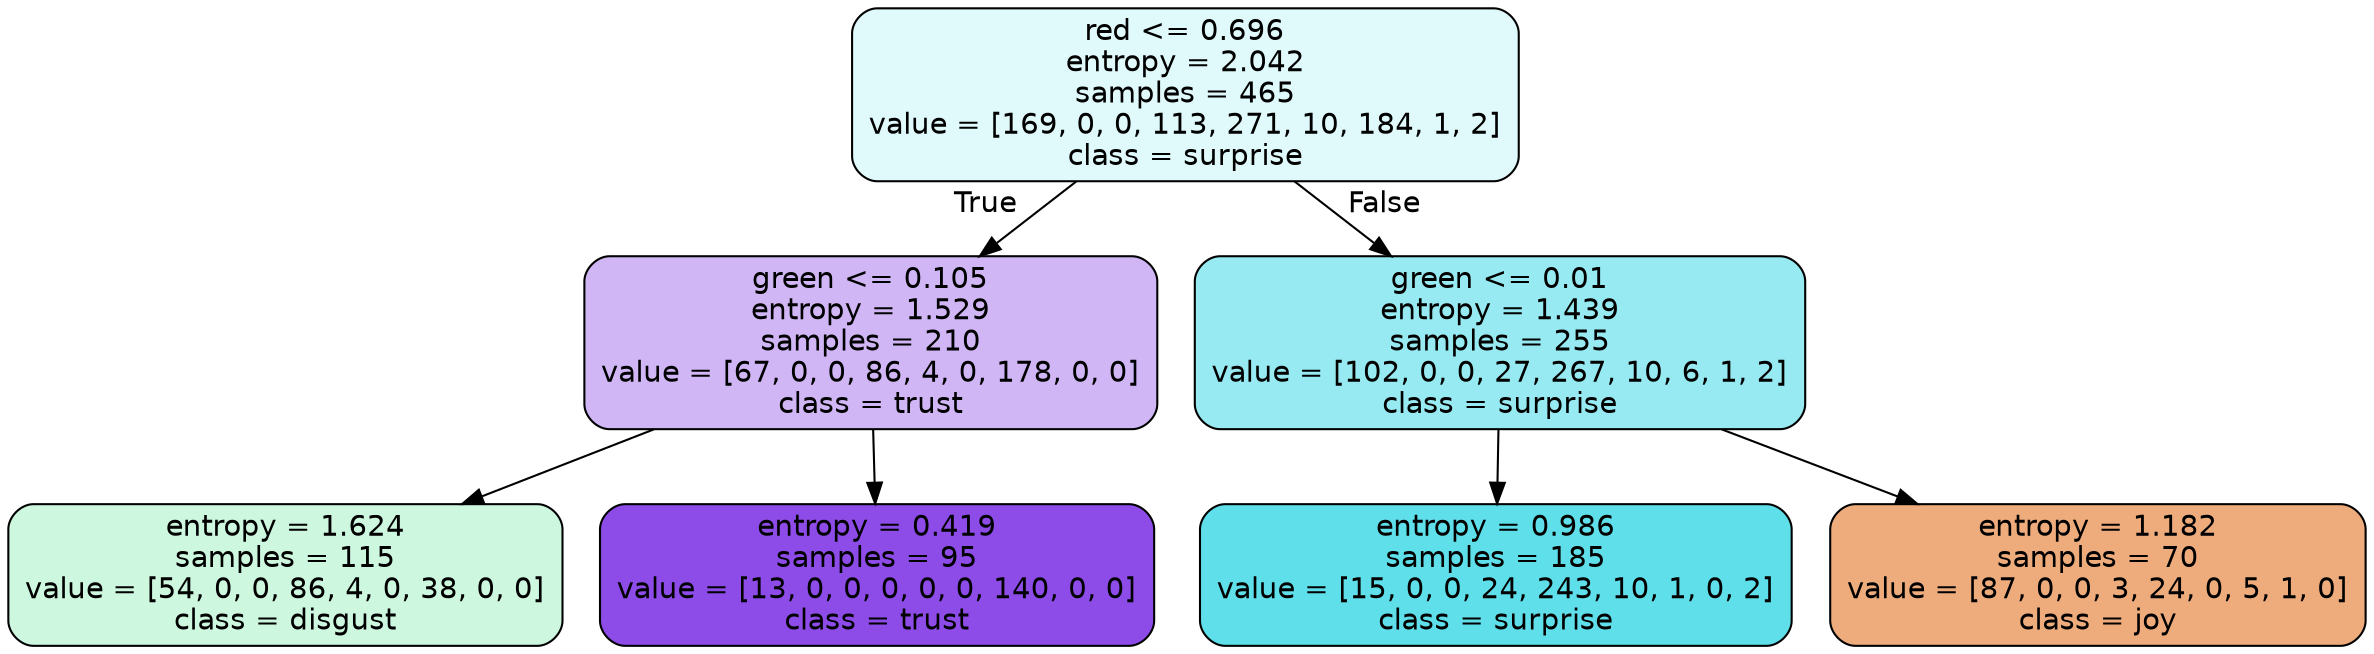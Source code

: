 digraph Tree {
node [shape=box, style="filled, rounded", color="black", fontname=helvetica] ;
edge [fontname=helvetica] ;
0 [label="red <= 0.696\nentropy = 2.042\nsamples = 465\nvalue = [169, 0, 0, 113, 271, 10, 184, 1, 2]\nclass = surprise", fillcolor="#39d7e527"] ;
1 [label="green <= 0.105\nentropy = 1.529\nsamples = 210\nvalue = [67, 0, 0, 86, 4, 0, 178, 0, 0]\nclass = trust", fillcolor="#8139e55e"] ;
0 -> 1 [labeldistance=2.5, labelangle=45, headlabel="True"] ;
2 [label="entropy = 1.624\nsamples = 115\nvalue = [54, 0, 0, 86, 4, 0, 38, 0, 0]\nclass = disgust", fillcolor="#39e58140"] ;
1 -> 2 ;
3 [label="entropy = 0.419\nsamples = 95\nvalue = [13, 0, 0, 0, 0, 0, 140, 0, 0]\nclass = trust", fillcolor="#8139e5e7"] ;
1 -> 3 ;
4 [label="green <= 0.01\nentropy = 1.439\nsamples = 255\nvalue = [102, 0, 0, 27, 267, 10, 6, 1, 2]\nclass = surprise", fillcolor="#39d7e586"] ;
0 -> 4 [labeldistance=2.5, labelangle=-45, headlabel="False"] ;
5 [label="entropy = 0.986\nsamples = 185\nvalue = [15, 0, 0, 24, 243, 10, 1, 0, 2]\nclass = surprise", fillcolor="#39d7e5ce"] ;
4 -> 5 ;
6 [label="entropy = 1.182\nsamples = 70\nvalue = [87, 0, 0, 3, 24, 0, 5, 1, 0]\nclass = joy", fillcolor="#e58139a7"] ;
4 -> 6 ;
}